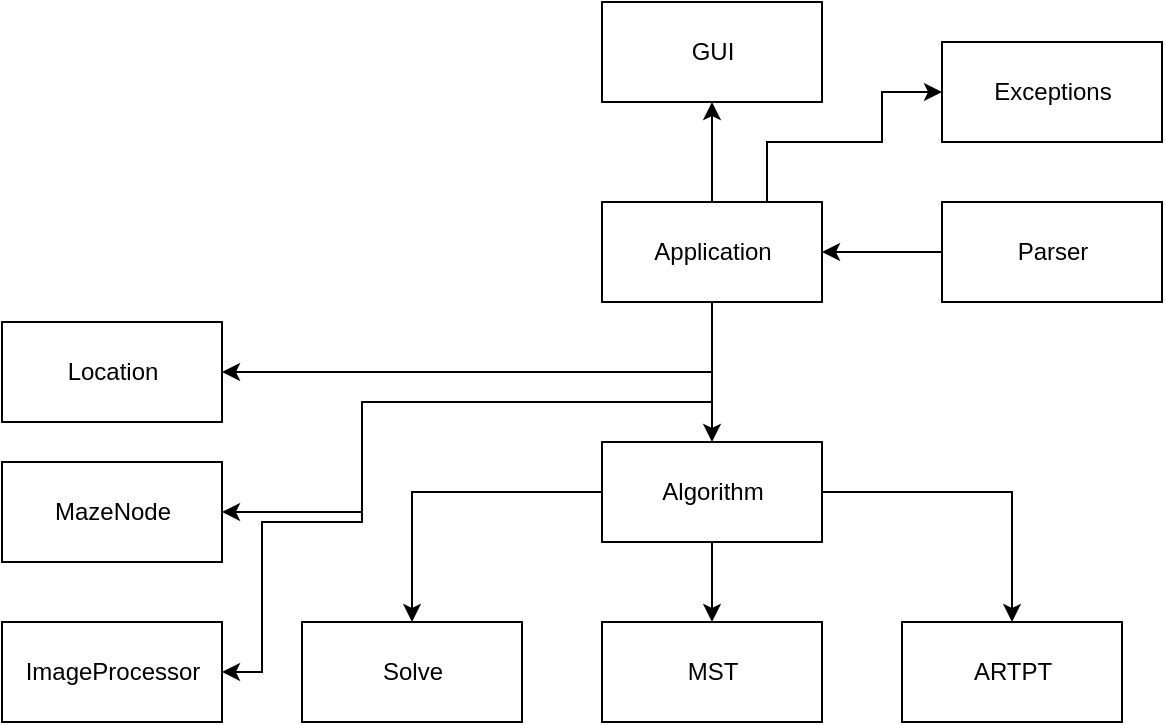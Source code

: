 <mxfile version="13.7.9" type="device"><diagram name="Page-1" id="e7e014a7-5840-1c2e-5031-d8a46d1fe8dd"><mxGraphModel dx="728" dy="804" grid="1" gridSize="10" guides="1" tooltips="1" connect="1" arrows="1" fold="1" page="1" pageScale="1" pageWidth="1169" pageHeight="826" background="#ffffff" math="0" shadow="0"><root><mxCell id="0"/><mxCell id="1" parent="0"/><mxCell id="iqqr2ZAS_o54sz-bTHVx-108" style="edgeStyle=orthogonalEdgeStyle;rounded=0;orthogonalLoop=1;jettySize=auto;html=1;exitX=0.5;exitY=0;exitDx=0;exitDy=0;entryX=0.5;entryY=1;entryDx=0;entryDy=0;" edge="1" parent="1" source="iqqr2ZAS_o54sz-bTHVx-106" target="iqqr2ZAS_o54sz-bTHVx-107"><mxGeometry relative="1" as="geometry"/></mxCell><mxCell id="iqqr2ZAS_o54sz-bTHVx-133" style="edgeStyle=orthogonalEdgeStyle;rounded=0;orthogonalLoop=1;jettySize=auto;html=1;exitX=0.5;exitY=1;exitDx=0;exitDy=0;entryX=0.5;entryY=0;entryDx=0;entryDy=0;" edge="1" parent="1" source="iqqr2ZAS_o54sz-bTHVx-106" target="iqqr2ZAS_o54sz-bTHVx-118"><mxGeometry relative="1" as="geometry"/></mxCell><mxCell id="iqqr2ZAS_o54sz-bTHVx-137" style="edgeStyle=orthogonalEdgeStyle;rounded=0;orthogonalLoop=1;jettySize=auto;html=1;exitX=0.75;exitY=0;exitDx=0;exitDy=0;entryX=0;entryY=0.5;entryDx=0;entryDy=0;" edge="1" parent="1" source="iqqr2ZAS_o54sz-bTHVx-106" target="iqqr2ZAS_o54sz-bTHVx-136"><mxGeometry relative="1" as="geometry"><Array as="points"><mxPoint x="513" y="170"/><mxPoint x="570" y="170"/><mxPoint x="570" y="145"/></Array></mxGeometry></mxCell><mxCell id="iqqr2ZAS_o54sz-bTHVx-138" style="edgeStyle=orthogonalEdgeStyle;rounded=0;orthogonalLoop=1;jettySize=auto;html=1;exitX=0.5;exitY=1;exitDx=0;exitDy=0;entryX=1;entryY=0.5;entryDx=0;entryDy=0;" edge="1" parent="1" source="iqqr2ZAS_o54sz-bTHVx-106" target="iqqr2ZAS_o54sz-bTHVx-114"><mxGeometry relative="1" as="geometry"/></mxCell><mxCell id="iqqr2ZAS_o54sz-bTHVx-139" style="edgeStyle=orthogonalEdgeStyle;rounded=0;orthogonalLoop=1;jettySize=auto;html=1;exitX=0.5;exitY=1;exitDx=0;exitDy=0;entryX=1;entryY=0.5;entryDx=0;entryDy=0;" edge="1" parent="1" source="iqqr2ZAS_o54sz-bTHVx-106" target="iqqr2ZAS_o54sz-bTHVx-115"><mxGeometry relative="1" as="geometry"><Array as="points"><mxPoint x="485" y="300"/><mxPoint x="310" y="300"/><mxPoint x="310" y="355"/></Array></mxGeometry></mxCell><mxCell id="iqqr2ZAS_o54sz-bTHVx-140" style="edgeStyle=orthogonalEdgeStyle;rounded=0;orthogonalLoop=1;jettySize=auto;html=1;exitX=0.5;exitY=1;exitDx=0;exitDy=0;entryX=1;entryY=0.5;entryDx=0;entryDy=0;" edge="1" parent="1" source="iqqr2ZAS_o54sz-bTHVx-106" target="iqqr2ZAS_o54sz-bTHVx-109"><mxGeometry relative="1" as="geometry"><Array as="points"><mxPoint x="485" y="300"/><mxPoint x="310" y="300"/><mxPoint x="310" y="360"/><mxPoint x="260" y="360"/><mxPoint x="260" y="435"/></Array></mxGeometry></mxCell><mxCell id="iqqr2ZAS_o54sz-bTHVx-106" value="Application" style="html=1;" vertex="1" parent="1"><mxGeometry x="430" y="200" width="110" height="50" as="geometry"/></mxCell><mxCell id="iqqr2ZAS_o54sz-bTHVx-107" value="GUI" style="html=1;" vertex="1" parent="1"><mxGeometry x="430" y="100" width="110" height="50" as="geometry"/></mxCell><mxCell id="iqqr2ZAS_o54sz-bTHVx-109" value="ImageProcessor" style="html=1;" vertex="1" parent="1"><mxGeometry x="130" y="410" width="110" height="50" as="geometry"/></mxCell><mxCell id="iqqr2ZAS_o54sz-bTHVx-114" value="Location" style="html=1;" vertex="1" parent="1"><mxGeometry x="130" y="260" width="110" height="50" as="geometry"/></mxCell><mxCell id="iqqr2ZAS_o54sz-bTHVx-115" value="MazeNode" style="html=1;" vertex="1" parent="1"><mxGeometry x="130" y="330" width="110" height="50" as="geometry"/></mxCell><mxCell id="iqqr2ZAS_o54sz-bTHVx-130" style="edgeStyle=orthogonalEdgeStyle;rounded=0;orthogonalLoop=1;jettySize=auto;html=1;exitX=0.5;exitY=1;exitDx=0;exitDy=0;" edge="1" parent="1" source="iqqr2ZAS_o54sz-bTHVx-118" target="iqqr2ZAS_o54sz-bTHVx-123"><mxGeometry relative="1" as="geometry"/></mxCell><mxCell id="iqqr2ZAS_o54sz-bTHVx-131" style="edgeStyle=orthogonalEdgeStyle;rounded=0;orthogonalLoop=1;jettySize=auto;html=1;exitX=0;exitY=0.5;exitDx=0;exitDy=0;entryX=0.5;entryY=0;entryDx=0;entryDy=0;" edge="1" parent="1" source="iqqr2ZAS_o54sz-bTHVx-118" target="iqqr2ZAS_o54sz-bTHVx-121"><mxGeometry relative="1" as="geometry"/></mxCell><mxCell id="iqqr2ZAS_o54sz-bTHVx-132" style="edgeStyle=orthogonalEdgeStyle;rounded=0;orthogonalLoop=1;jettySize=auto;html=1;exitX=1;exitY=0.5;exitDx=0;exitDy=0;entryX=0.5;entryY=0;entryDx=0;entryDy=0;" edge="1" parent="1" source="iqqr2ZAS_o54sz-bTHVx-118" target="iqqr2ZAS_o54sz-bTHVx-122"><mxGeometry relative="1" as="geometry"/></mxCell><mxCell id="iqqr2ZAS_o54sz-bTHVx-118" value="Algorithm" style="html=1;" vertex="1" parent="1"><mxGeometry x="430" y="320" width="110" height="50" as="geometry"/></mxCell><mxCell id="iqqr2ZAS_o54sz-bTHVx-121" value="Solve" style="html=1;" vertex="1" parent="1"><mxGeometry x="280" y="410" width="110" height="50" as="geometry"/></mxCell><mxCell id="iqqr2ZAS_o54sz-bTHVx-122" value="ARTPT" style="html=1;" vertex="1" parent="1"><mxGeometry x="580" y="410" width="110" height="50" as="geometry"/></mxCell><mxCell id="iqqr2ZAS_o54sz-bTHVx-123" value="MST" style="html=1;" vertex="1" parent="1"><mxGeometry x="430" y="410" width="110" height="50" as="geometry"/></mxCell><mxCell id="iqqr2ZAS_o54sz-bTHVx-135" style="edgeStyle=orthogonalEdgeStyle;rounded=0;orthogonalLoop=1;jettySize=auto;html=1;exitX=0;exitY=0.5;exitDx=0;exitDy=0;entryX=1;entryY=0.5;entryDx=0;entryDy=0;" edge="1" parent="1" source="iqqr2ZAS_o54sz-bTHVx-134" target="iqqr2ZAS_o54sz-bTHVx-106"><mxGeometry relative="1" as="geometry"/></mxCell><mxCell id="iqqr2ZAS_o54sz-bTHVx-134" value="Parser" style="html=1;" vertex="1" parent="1"><mxGeometry x="600" y="200" width="110" height="50" as="geometry"/></mxCell><mxCell id="iqqr2ZAS_o54sz-bTHVx-136" value="Exceptions" style="html=1;" vertex="1" parent="1"><mxGeometry x="600" y="120" width="110" height="50" as="geometry"/></mxCell></root></mxGraphModel></diagram></mxfile>